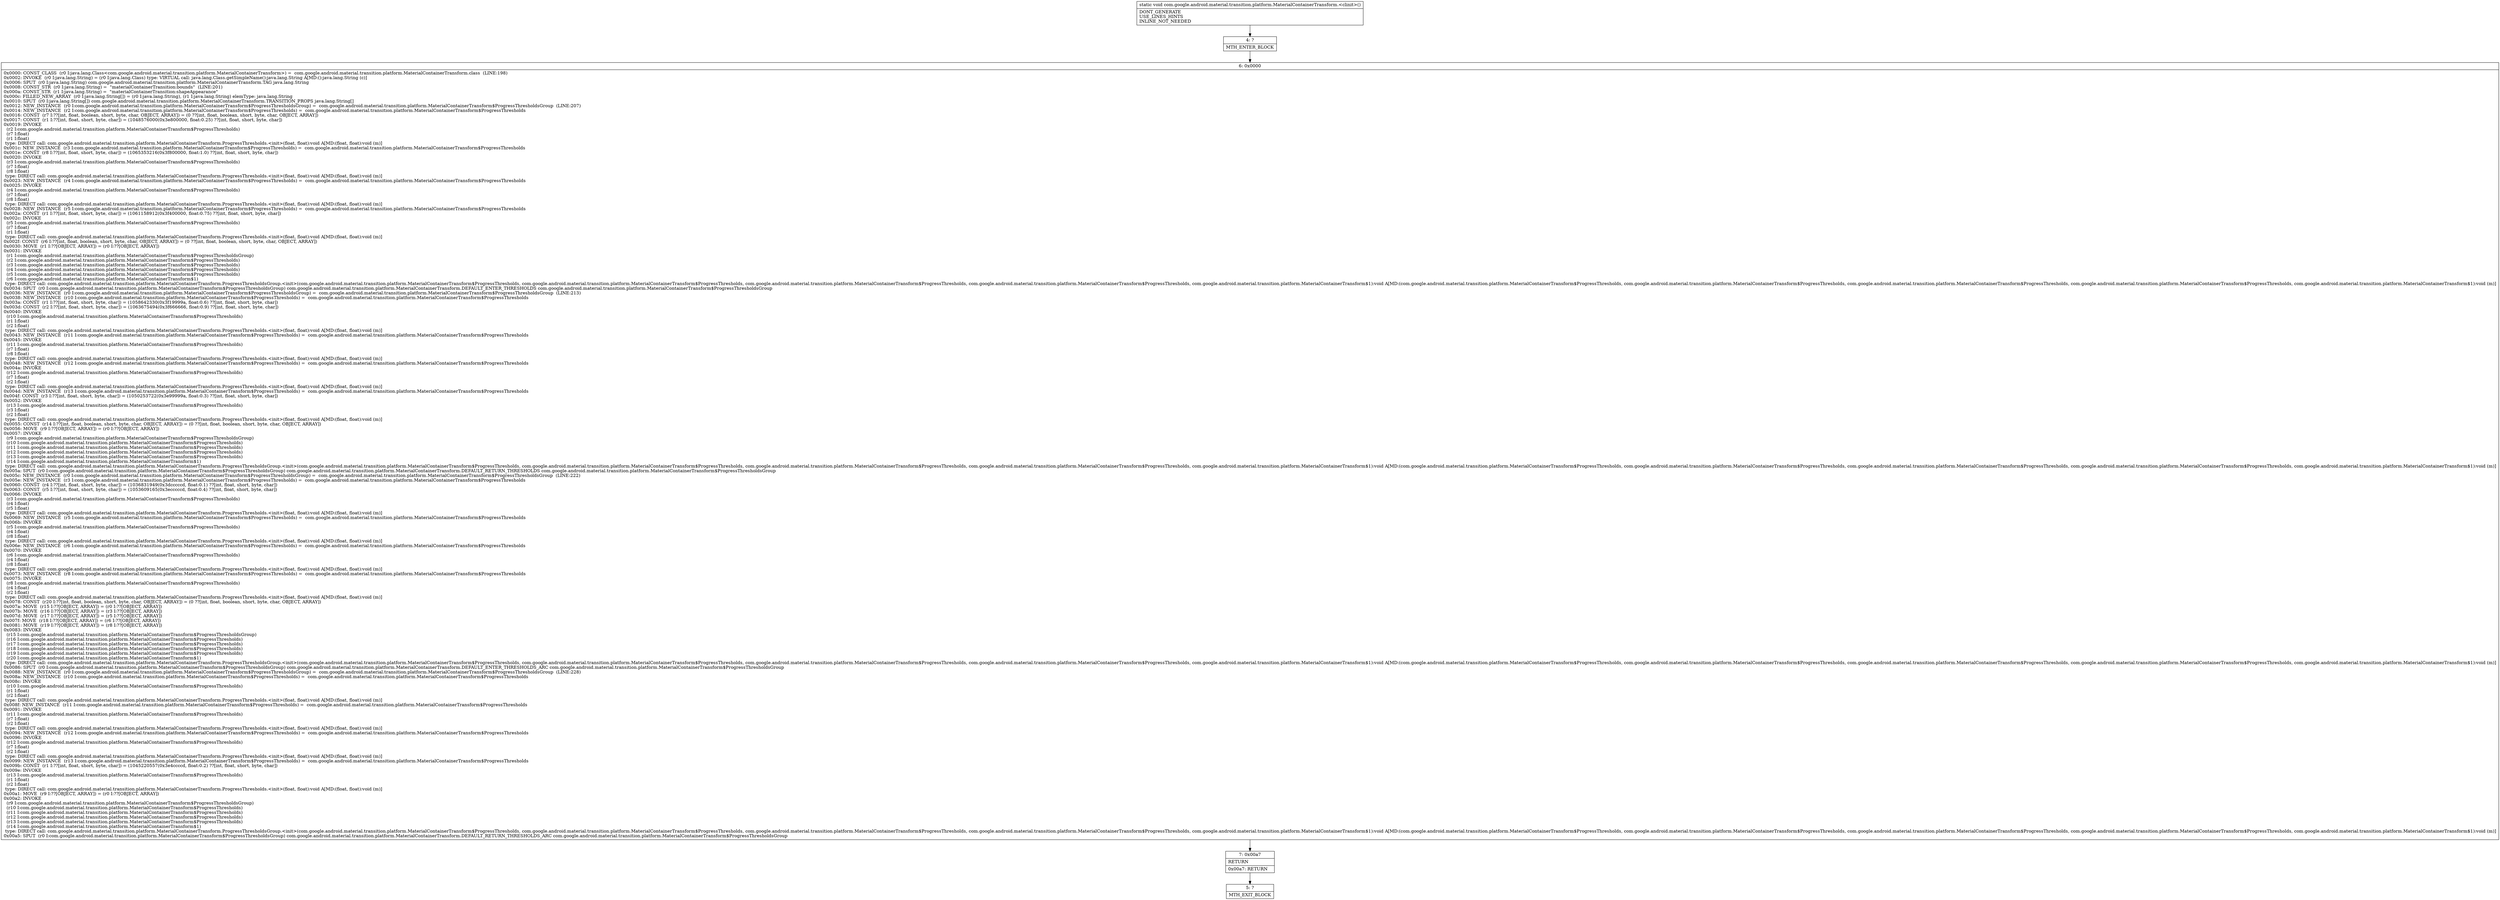 digraph "CFG forcom.google.android.material.transition.platform.MaterialContainerTransform.\<clinit\>()V" {
Node_4 [shape=record,label="{4\:\ ?|MTH_ENTER_BLOCK\l}"];
Node_6 [shape=record,label="{6\:\ 0x0000|0x0000: CONST_CLASS  (r0 I:java.lang.Class\<com.google.android.material.transition.platform.MaterialContainerTransform\>) =  com.google.android.material.transition.platform.MaterialContainerTransform.class  (LINE:198)\l0x0002: INVOKE  (r0 I:java.lang.String) = (r0 I:java.lang.Class) type: VIRTUAL call: java.lang.Class.getSimpleName():java.lang.String A[MD:():java.lang.String (c)]\l0x0006: SPUT  (r0 I:java.lang.String) com.google.android.material.transition.platform.MaterialContainerTransform.TAG java.lang.String \l0x0008: CONST_STR  (r0 I:java.lang.String) =  \"materialContainerTransition:bounds\"  (LINE:201)\l0x000a: CONST_STR  (r1 I:java.lang.String) =  \"materialContainerTransition:shapeAppearance\" \l0x000c: FILLED_NEW_ARRAY  (r0 I:java.lang.String[]) = (r0 I:java.lang.String), (r1 I:java.lang.String) elemType: java.lang.String \l0x0010: SPUT  (r0 I:java.lang.String[]) com.google.android.material.transition.platform.MaterialContainerTransform.TRANSITION_PROPS java.lang.String[] \l0x0012: NEW_INSTANCE  (r0 I:com.google.android.material.transition.platform.MaterialContainerTransform$ProgressThresholdsGroup) =  com.google.android.material.transition.platform.MaterialContainerTransform$ProgressThresholdsGroup  (LINE:207)\l0x0014: NEW_INSTANCE  (r2 I:com.google.android.material.transition.platform.MaterialContainerTransform$ProgressThresholds) =  com.google.android.material.transition.platform.MaterialContainerTransform$ProgressThresholds \l0x0016: CONST  (r7 I:??[int, float, boolean, short, byte, char, OBJECT, ARRAY]) = (0 ??[int, float, boolean, short, byte, char, OBJECT, ARRAY]) \l0x0017: CONST  (r1 I:??[int, float, short, byte, char]) = (1048576000(0x3e800000, float:0.25) ??[int, float, short, byte, char]) \l0x0019: INVOKE  \l  (r2 I:com.google.android.material.transition.platform.MaterialContainerTransform$ProgressThresholds)\l  (r7 I:float)\l  (r1 I:float)\l type: DIRECT call: com.google.android.material.transition.platform.MaterialContainerTransform.ProgressThresholds.\<init\>(float, float):void A[MD:(float, float):void (m)]\l0x001c: NEW_INSTANCE  (r3 I:com.google.android.material.transition.platform.MaterialContainerTransform$ProgressThresholds) =  com.google.android.material.transition.platform.MaterialContainerTransform$ProgressThresholds \l0x001e: CONST  (r8 I:??[int, float, short, byte, char]) = (1065353216(0x3f800000, float:1.0) ??[int, float, short, byte, char]) \l0x0020: INVOKE  \l  (r3 I:com.google.android.material.transition.platform.MaterialContainerTransform$ProgressThresholds)\l  (r7 I:float)\l  (r8 I:float)\l type: DIRECT call: com.google.android.material.transition.platform.MaterialContainerTransform.ProgressThresholds.\<init\>(float, float):void A[MD:(float, float):void (m)]\l0x0023: NEW_INSTANCE  (r4 I:com.google.android.material.transition.platform.MaterialContainerTransform$ProgressThresholds) =  com.google.android.material.transition.platform.MaterialContainerTransform$ProgressThresholds \l0x0025: INVOKE  \l  (r4 I:com.google.android.material.transition.platform.MaterialContainerTransform$ProgressThresholds)\l  (r7 I:float)\l  (r8 I:float)\l type: DIRECT call: com.google.android.material.transition.platform.MaterialContainerTransform.ProgressThresholds.\<init\>(float, float):void A[MD:(float, float):void (m)]\l0x0028: NEW_INSTANCE  (r5 I:com.google.android.material.transition.platform.MaterialContainerTransform$ProgressThresholds) =  com.google.android.material.transition.platform.MaterialContainerTransform$ProgressThresholds \l0x002a: CONST  (r1 I:??[int, float, short, byte, char]) = (1061158912(0x3f400000, float:0.75) ??[int, float, short, byte, char]) \l0x002c: INVOKE  \l  (r5 I:com.google.android.material.transition.platform.MaterialContainerTransform$ProgressThresholds)\l  (r7 I:float)\l  (r1 I:float)\l type: DIRECT call: com.google.android.material.transition.platform.MaterialContainerTransform.ProgressThresholds.\<init\>(float, float):void A[MD:(float, float):void (m)]\l0x002f: CONST  (r6 I:??[int, float, boolean, short, byte, char, OBJECT, ARRAY]) = (0 ??[int, float, boolean, short, byte, char, OBJECT, ARRAY]) \l0x0030: MOVE  (r1 I:??[OBJECT, ARRAY]) = (r0 I:??[OBJECT, ARRAY]) \l0x0031: INVOKE  \l  (r1 I:com.google.android.material.transition.platform.MaterialContainerTransform$ProgressThresholdsGroup)\l  (r2 I:com.google.android.material.transition.platform.MaterialContainerTransform$ProgressThresholds)\l  (r3 I:com.google.android.material.transition.platform.MaterialContainerTransform$ProgressThresholds)\l  (r4 I:com.google.android.material.transition.platform.MaterialContainerTransform$ProgressThresholds)\l  (r5 I:com.google.android.material.transition.platform.MaterialContainerTransform$ProgressThresholds)\l  (r6 I:com.google.android.material.transition.platform.MaterialContainerTransform$1)\l type: DIRECT call: com.google.android.material.transition.platform.MaterialContainerTransform.ProgressThresholdsGroup.\<init\>(com.google.android.material.transition.platform.MaterialContainerTransform$ProgressThresholds, com.google.android.material.transition.platform.MaterialContainerTransform$ProgressThresholds, com.google.android.material.transition.platform.MaterialContainerTransform$ProgressThresholds, com.google.android.material.transition.platform.MaterialContainerTransform$ProgressThresholds, com.google.android.material.transition.platform.MaterialContainerTransform$1):void A[MD:(com.google.android.material.transition.platform.MaterialContainerTransform$ProgressThresholds, com.google.android.material.transition.platform.MaterialContainerTransform$ProgressThresholds, com.google.android.material.transition.platform.MaterialContainerTransform$ProgressThresholds, com.google.android.material.transition.platform.MaterialContainerTransform$ProgressThresholds, com.google.android.material.transition.platform.MaterialContainerTransform$1):void (m)]\l0x0034: SPUT  (r0 I:com.google.android.material.transition.platform.MaterialContainerTransform$ProgressThresholdsGroup) com.google.android.material.transition.platform.MaterialContainerTransform.DEFAULT_ENTER_THRESHOLDS com.google.android.material.transition.platform.MaterialContainerTransform$ProgressThresholdsGroup \l0x0036: NEW_INSTANCE  (r0 I:com.google.android.material.transition.platform.MaterialContainerTransform$ProgressThresholdsGroup) =  com.google.android.material.transition.platform.MaterialContainerTransform$ProgressThresholdsGroup  (LINE:213)\l0x0038: NEW_INSTANCE  (r10 I:com.google.android.material.transition.platform.MaterialContainerTransform$ProgressThresholds) =  com.google.android.material.transition.platform.MaterialContainerTransform$ProgressThresholds \l0x003a: CONST  (r1 I:??[int, float, short, byte, char]) = (1058642330(0x3f19999a, float:0.6) ??[int, float, short, byte, char]) \l0x003d: CONST  (r2 I:??[int, float, short, byte, char]) = (1063675494(0x3f666666, float:0.9) ??[int, float, short, byte, char]) \l0x0040: INVOKE  \l  (r10 I:com.google.android.material.transition.platform.MaterialContainerTransform$ProgressThresholds)\l  (r1 I:float)\l  (r2 I:float)\l type: DIRECT call: com.google.android.material.transition.platform.MaterialContainerTransform.ProgressThresholds.\<init\>(float, float):void A[MD:(float, float):void (m)]\l0x0043: NEW_INSTANCE  (r11 I:com.google.android.material.transition.platform.MaterialContainerTransform$ProgressThresholds) =  com.google.android.material.transition.platform.MaterialContainerTransform$ProgressThresholds \l0x0045: INVOKE  \l  (r11 I:com.google.android.material.transition.platform.MaterialContainerTransform$ProgressThresholds)\l  (r7 I:float)\l  (r8 I:float)\l type: DIRECT call: com.google.android.material.transition.platform.MaterialContainerTransform.ProgressThresholds.\<init\>(float, float):void A[MD:(float, float):void (m)]\l0x0048: NEW_INSTANCE  (r12 I:com.google.android.material.transition.platform.MaterialContainerTransform$ProgressThresholds) =  com.google.android.material.transition.platform.MaterialContainerTransform$ProgressThresholds \l0x004a: INVOKE  \l  (r12 I:com.google.android.material.transition.platform.MaterialContainerTransform$ProgressThresholds)\l  (r7 I:float)\l  (r2 I:float)\l type: DIRECT call: com.google.android.material.transition.platform.MaterialContainerTransform.ProgressThresholds.\<init\>(float, float):void A[MD:(float, float):void (m)]\l0x004d: NEW_INSTANCE  (r13 I:com.google.android.material.transition.platform.MaterialContainerTransform$ProgressThresholds) =  com.google.android.material.transition.platform.MaterialContainerTransform$ProgressThresholds \l0x004f: CONST  (r3 I:??[int, float, short, byte, char]) = (1050253722(0x3e99999a, float:0.3) ??[int, float, short, byte, char]) \l0x0052: INVOKE  \l  (r13 I:com.google.android.material.transition.platform.MaterialContainerTransform$ProgressThresholds)\l  (r3 I:float)\l  (r2 I:float)\l type: DIRECT call: com.google.android.material.transition.platform.MaterialContainerTransform.ProgressThresholds.\<init\>(float, float):void A[MD:(float, float):void (m)]\l0x0055: CONST  (r14 I:??[int, float, boolean, short, byte, char, OBJECT, ARRAY]) = (0 ??[int, float, boolean, short, byte, char, OBJECT, ARRAY]) \l0x0056: MOVE  (r9 I:??[OBJECT, ARRAY]) = (r0 I:??[OBJECT, ARRAY]) \l0x0057: INVOKE  \l  (r9 I:com.google.android.material.transition.platform.MaterialContainerTransform$ProgressThresholdsGroup)\l  (r10 I:com.google.android.material.transition.platform.MaterialContainerTransform$ProgressThresholds)\l  (r11 I:com.google.android.material.transition.platform.MaterialContainerTransform$ProgressThresholds)\l  (r12 I:com.google.android.material.transition.platform.MaterialContainerTransform$ProgressThresholds)\l  (r13 I:com.google.android.material.transition.platform.MaterialContainerTransform$ProgressThresholds)\l  (r14 I:com.google.android.material.transition.platform.MaterialContainerTransform$1)\l type: DIRECT call: com.google.android.material.transition.platform.MaterialContainerTransform.ProgressThresholdsGroup.\<init\>(com.google.android.material.transition.platform.MaterialContainerTransform$ProgressThresholds, com.google.android.material.transition.platform.MaterialContainerTransform$ProgressThresholds, com.google.android.material.transition.platform.MaterialContainerTransform$ProgressThresholds, com.google.android.material.transition.platform.MaterialContainerTransform$ProgressThresholds, com.google.android.material.transition.platform.MaterialContainerTransform$1):void A[MD:(com.google.android.material.transition.platform.MaterialContainerTransform$ProgressThresholds, com.google.android.material.transition.platform.MaterialContainerTransform$ProgressThresholds, com.google.android.material.transition.platform.MaterialContainerTransform$ProgressThresholds, com.google.android.material.transition.platform.MaterialContainerTransform$ProgressThresholds, com.google.android.material.transition.platform.MaterialContainerTransform$1):void (m)]\l0x005a: SPUT  (r0 I:com.google.android.material.transition.platform.MaterialContainerTransform$ProgressThresholdsGroup) com.google.android.material.transition.platform.MaterialContainerTransform.DEFAULT_RETURN_THRESHOLDS com.google.android.material.transition.platform.MaterialContainerTransform$ProgressThresholdsGroup \l0x005c: NEW_INSTANCE  (r0 I:com.google.android.material.transition.platform.MaterialContainerTransform$ProgressThresholdsGroup) =  com.google.android.material.transition.platform.MaterialContainerTransform$ProgressThresholdsGroup  (LINE:222)\l0x005e: NEW_INSTANCE  (r3 I:com.google.android.material.transition.platform.MaterialContainerTransform$ProgressThresholds) =  com.google.android.material.transition.platform.MaterialContainerTransform$ProgressThresholds \l0x0060: CONST  (r4 I:??[int, float, short, byte, char]) = (1036831949(0x3dcccccd, float:0.1) ??[int, float, short, byte, char]) \l0x0063: CONST  (r5 I:??[int, float, short, byte, char]) = (1053609165(0x3ecccccd, float:0.4) ??[int, float, short, byte, char]) \l0x0066: INVOKE  \l  (r3 I:com.google.android.material.transition.platform.MaterialContainerTransform$ProgressThresholds)\l  (r4 I:float)\l  (r5 I:float)\l type: DIRECT call: com.google.android.material.transition.platform.MaterialContainerTransform.ProgressThresholds.\<init\>(float, float):void A[MD:(float, float):void (m)]\l0x0069: NEW_INSTANCE  (r5 I:com.google.android.material.transition.platform.MaterialContainerTransform$ProgressThresholds) =  com.google.android.material.transition.platform.MaterialContainerTransform$ProgressThresholds \l0x006b: INVOKE  \l  (r5 I:com.google.android.material.transition.platform.MaterialContainerTransform$ProgressThresholds)\l  (r4 I:float)\l  (r8 I:float)\l type: DIRECT call: com.google.android.material.transition.platform.MaterialContainerTransform.ProgressThresholds.\<init\>(float, float):void A[MD:(float, float):void (m)]\l0x006e: NEW_INSTANCE  (r6 I:com.google.android.material.transition.platform.MaterialContainerTransform$ProgressThresholds) =  com.google.android.material.transition.platform.MaterialContainerTransform$ProgressThresholds \l0x0070: INVOKE  \l  (r6 I:com.google.android.material.transition.platform.MaterialContainerTransform$ProgressThresholds)\l  (r4 I:float)\l  (r8 I:float)\l type: DIRECT call: com.google.android.material.transition.platform.MaterialContainerTransform.ProgressThresholds.\<init\>(float, float):void A[MD:(float, float):void (m)]\l0x0073: NEW_INSTANCE  (r8 I:com.google.android.material.transition.platform.MaterialContainerTransform$ProgressThresholds) =  com.google.android.material.transition.platform.MaterialContainerTransform$ProgressThresholds \l0x0075: INVOKE  \l  (r8 I:com.google.android.material.transition.platform.MaterialContainerTransform$ProgressThresholds)\l  (r4 I:float)\l  (r2 I:float)\l type: DIRECT call: com.google.android.material.transition.platform.MaterialContainerTransform.ProgressThresholds.\<init\>(float, float):void A[MD:(float, float):void (m)]\l0x0078: CONST  (r20 I:??[int, float, boolean, short, byte, char, OBJECT, ARRAY]) = (0 ??[int, float, boolean, short, byte, char, OBJECT, ARRAY]) \l0x007a: MOVE  (r15 I:??[OBJECT, ARRAY]) = (r0 I:??[OBJECT, ARRAY]) \l0x007b: MOVE  (r16 I:??[OBJECT, ARRAY]) = (r3 I:??[OBJECT, ARRAY]) \l0x007d: MOVE  (r17 I:??[OBJECT, ARRAY]) = (r5 I:??[OBJECT, ARRAY]) \l0x007f: MOVE  (r18 I:??[OBJECT, ARRAY]) = (r6 I:??[OBJECT, ARRAY]) \l0x0081: MOVE  (r19 I:??[OBJECT, ARRAY]) = (r8 I:??[OBJECT, ARRAY]) \l0x0083: INVOKE  \l  (r15 I:com.google.android.material.transition.platform.MaterialContainerTransform$ProgressThresholdsGroup)\l  (r16 I:com.google.android.material.transition.platform.MaterialContainerTransform$ProgressThresholds)\l  (r17 I:com.google.android.material.transition.platform.MaterialContainerTransform$ProgressThresholds)\l  (r18 I:com.google.android.material.transition.platform.MaterialContainerTransform$ProgressThresholds)\l  (r19 I:com.google.android.material.transition.platform.MaterialContainerTransform$ProgressThresholds)\l  (r20 I:com.google.android.material.transition.platform.MaterialContainerTransform$1)\l type: DIRECT call: com.google.android.material.transition.platform.MaterialContainerTransform.ProgressThresholdsGroup.\<init\>(com.google.android.material.transition.platform.MaterialContainerTransform$ProgressThresholds, com.google.android.material.transition.platform.MaterialContainerTransform$ProgressThresholds, com.google.android.material.transition.platform.MaterialContainerTransform$ProgressThresholds, com.google.android.material.transition.platform.MaterialContainerTransform$ProgressThresholds, com.google.android.material.transition.platform.MaterialContainerTransform$1):void A[MD:(com.google.android.material.transition.platform.MaterialContainerTransform$ProgressThresholds, com.google.android.material.transition.platform.MaterialContainerTransform$ProgressThresholds, com.google.android.material.transition.platform.MaterialContainerTransform$ProgressThresholds, com.google.android.material.transition.platform.MaterialContainerTransform$ProgressThresholds, com.google.android.material.transition.platform.MaterialContainerTransform$1):void (m)]\l0x0086: SPUT  (r0 I:com.google.android.material.transition.platform.MaterialContainerTransform$ProgressThresholdsGroup) com.google.android.material.transition.platform.MaterialContainerTransform.DEFAULT_ENTER_THRESHOLDS_ARC com.google.android.material.transition.platform.MaterialContainerTransform$ProgressThresholdsGroup \l0x0088: NEW_INSTANCE  (r0 I:com.google.android.material.transition.platform.MaterialContainerTransform$ProgressThresholdsGroup) =  com.google.android.material.transition.platform.MaterialContainerTransform$ProgressThresholdsGroup  (LINE:228)\l0x008a: NEW_INSTANCE  (r10 I:com.google.android.material.transition.platform.MaterialContainerTransform$ProgressThresholds) =  com.google.android.material.transition.platform.MaterialContainerTransform$ProgressThresholds \l0x008c: INVOKE  \l  (r10 I:com.google.android.material.transition.platform.MaterialContainerTransform$ProgressThresholds)\l  (r1 I:float)\l  (r2 I:float)\l type: DIRECT call: com.google.android.material.transition.platform.MaterialContainerTransform.ProgressThresholds.\<init\>(float, float):void A[MD:(float, float):void (m)]\l0x008f: NEW_INSTANCE  (r11 I:com.google.android.material.transition.platform.MaterialContainerTransform$ProgressThresholds) =  com.google.android.material.transition.platform.MaterialContainerTransform$ProgressThresholds \l0x0091: INVOKE  \l  (r11 I:com.google.android.material.transition.platform.MaterialContainerTransform$ProgressThresholds)\l  (r7 I:float)\l  (r2 I:float)\l type: DIRECT call: com.google.android.material.transition.platform.MaterialContainerTransform.ProgressThresholds.\<init\>(float, float):void A[MD:(float, float):void (m)]\l0x0094: NEW_INSTANCE  (r12 I:com.google.android.material.transition.platform.MaterialContainerTransform$ProgressThresholds) =  com.google.android.material.transition.platform.MaterialContainerTransform$ProgressThresholds \l0x0096: INVOKE  \l  (r12 I:com.google.android.material.transition.platform.MaterialContainerTransform$ProgressThresholds)\l  (r7 I:float)\l  (r2 I:float)\l type: DIRECT call: com.google.android.material.transition.platform.MaterialContainerTransform.ProgressThresholds.\<init\>(float, float):void A[MD:(float, float):void (m)]\l0x0099: NEW_INSTANCE  (r13 I:com.google.android.material.transition.platform.MaterialContainerTransform$ProgressThresholds) =  com.google.android.material.transition.platform.MaterialContainerTransform$ProgressThresholds \l0x009b: CONST  (r1 I:??[int, float, short, byte, char]) = (1045220557(0x3e4ccccd, float:0.2) ??[int, float, short, byte, char]) \l0x009e: INVOKE  \l  (r13 I:com.google.android.material.transition.platform.MaterialContainerTransform$ProgressThresholds)\l  (r1 I:float)\l  (r2 I:float)\l type: DIRECT call: com.google.android.material.transition.platform.MaterialContainerTransform.ProgressThresholds.\<init\>(float, float):void A[MD:(float, float):void (m)]\l0x00a1: MOVE  (r9 I:??[OBJECT, ARRAY]) = (r0 I:??[OBJECT, ARRAY]) \l0x00a2: INVOKE  \l  (r9 I:com.google.android.material.transition.platform.MaterialContainerTransform$ProgressThresholdsGroup)\l  (r10 I:com.google.android.material.transition.platform.MaterialContainerTransform$ProgressThresholds)\l  (r11 I:com.google.android.material.transition.platform.MaterialContainerTransform$ProgressThresholds)\l  (r12 I:com.google.android.material.transition.platform.MaterialContainerTransform$ProgressThresholds)\l  (r13 I:com.google.android.material.transition.platform.MaterialContainerTransform$ProgressThresholds)\l  (r14 I:com.google.android.material.transition.platform.MaterialContainerTransform$1)\l type: DIRECT call: com.google.android.material.transition.platform.MaterialContainerTransform.ProgressThresholdsGroup.\<init\>(com.google.android.material.transition.platform.MaterialContainerTransform$ProgressThresholds, com.google.android.material.transition.platform.MaterialContainerTransform$ProgressThresholds, com.google.android.material.transition.platform.MaterialContainerTransform$ProgressThresholds, com.google.android.material.transition.platform.MaterialContainerTransform$ProgressThresholds, com.google.android.material.transition.platform.MaterialContainerTransform$1):void A[MD:(com.google.android.material.transition.platform.MaterialContainerTransform$ProgressThresholds, com.google.android.material.transition.platform.MaterialContainerTransform$ProgressThresholds, com.google.android.material.transition.platform.MaterialContainerTransform$ProgressThresholds, com.google.android.material.transition.platform.MaterialContainerTransform$ProgressThresholds, com.google.android.material.transition.platform.MaterialContainerTransform$1):void (m)]\l0x00a5: SPUT  (r0 I:com.google.android.material.transition.platform.MaterialContainerTransform$ProgressThresholdsGroup) com.google.android.material.transition.platform.MaterialContainerTransform.DEFAULT_RETURN_THRESHOLDS_ARC com.google.android.material.transition.platform.MaterialContainerTransform$ProgressThresholdsGroup \l}"];
Node_7 [shape=record,label="{7\:\ 0x00a7|RETURN\l|0x00a7: RETURN   \l}"];
Node_5 [shape=record,label="{5\:\ ?|MTH_EXIT_BLOCK\l}"];
MethodNode[shape=record,label="{static void com.google.android.material.transition.platform.MaterialContainerTransform.\<clinit\>()  | DONT_GENERATE\lUSE_LINES_HINTS\lINLINE_NOT_NEEDED\l}"];
MethodNode -> Node_4;Node_4 -> Node_6;
Node_6 -> Node_7;
Node_7 -> Node_5;
}

